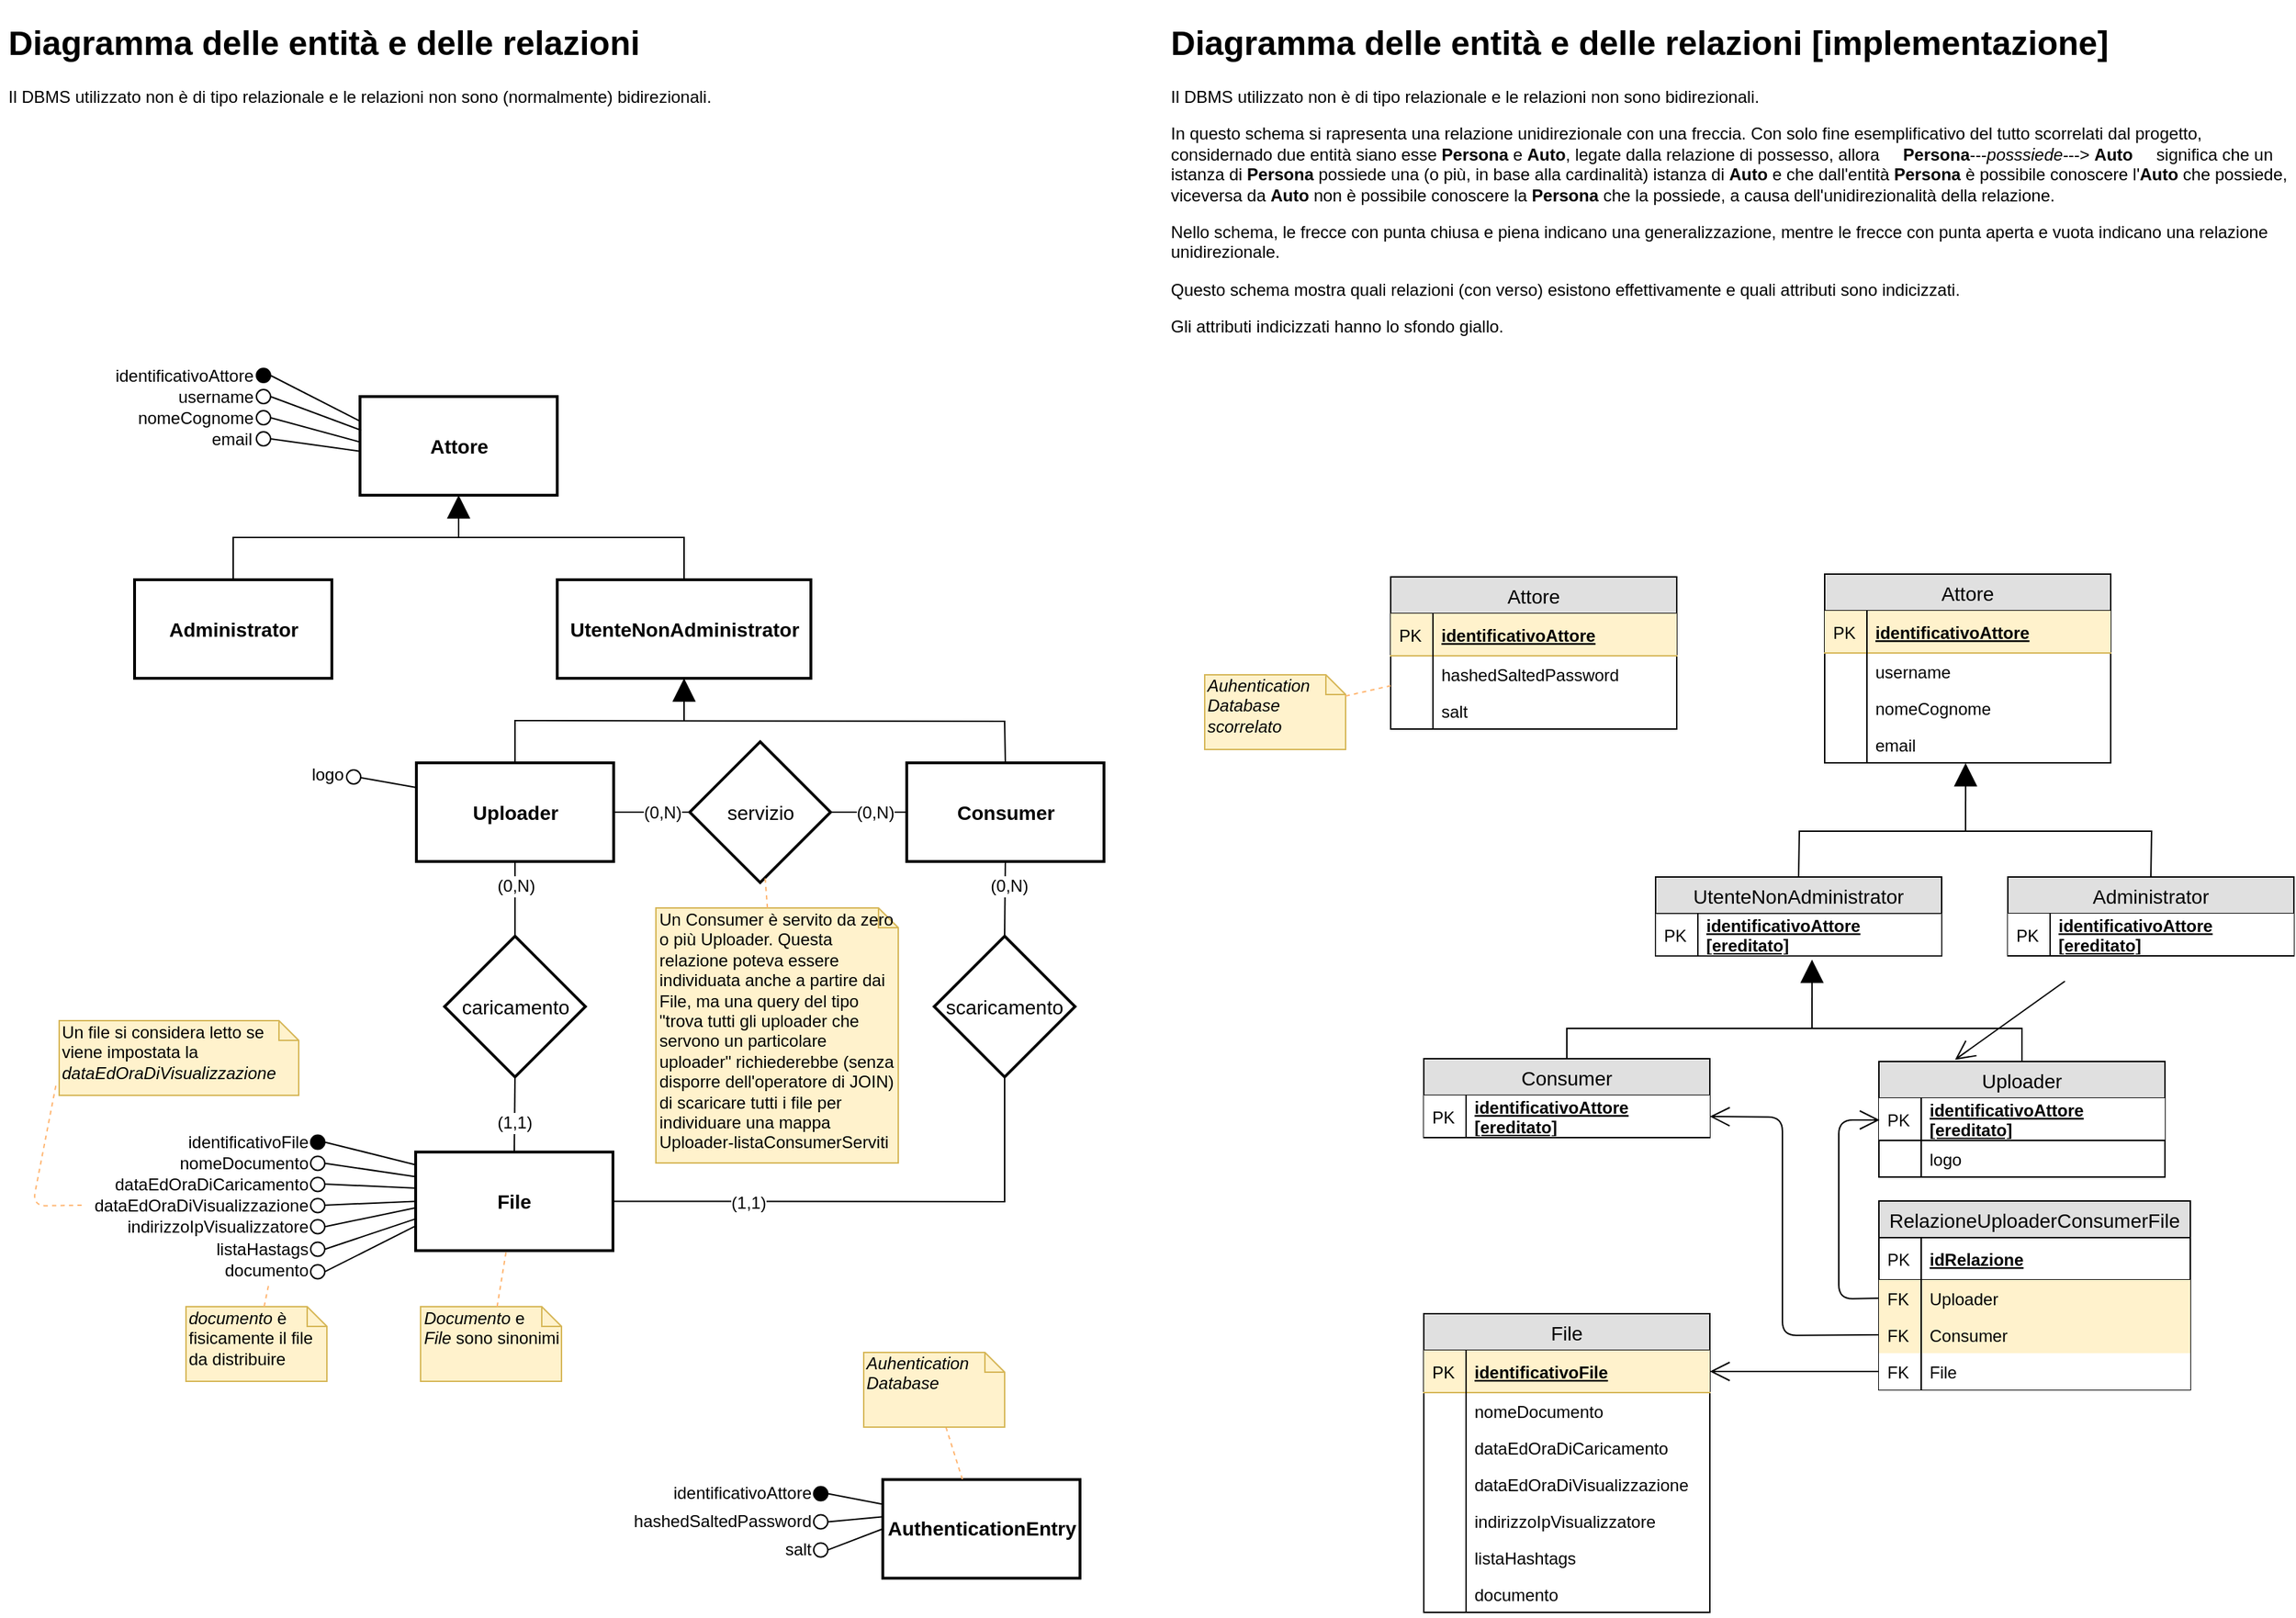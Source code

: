 <mxfile version="11.3.0" type="device" pages="1"><diagram id="dpndcyP8xhRsGhPiDSAS" name="Page-1"><mxGraphModel dx="1708" dy="992" grid="1" gridSize="10" guides="1" tooltips="1" connect="1" arrows="1" fold="1" page="1" pageScale="1" pageWidth="827" pageHeight="1169" math="0" shadow="0"><root><mxCell id="0"/><mxCell id="1" parent="0"/><mxCell id="ShM96ozGCzV7AVQ4Rm1C-1" value="Attore" style="strokeWidth=2;whiteSpace=wrap;html=1;align=center;fontSize=14;fontStyle=1" parent="1" vertex="1"><mxGeometry x="270.5" y="281.5" width="140" height="70" as="geometry"/></mxCell><mxCell id="ShM96ozGCzV7AVQ4Rm1C-2" value="Administrator" style="strokeWidth=2;whiteSpace=wrap;html=1;align=center;fontSize=14;fontStyle=1" parent="1" vertex="1"><mxGeometry x="110.5" y="411.5" width="140" height="70" as="geometry"/></mxCell><mxCell id="ShM96ozGCzV7AVQ4Rm1C-49" value="File" style="strokeWidth=2;whiteSpace=wrap;html=1;align=center;fontSize=14;fontStyle=1" parent="1" vertex="1"><mxGeometry x="310" y="817.735" width="140" height="70" as="geometry"/></mxCell><mxCell id="ShM96ozGCzV7AVQ4Rm1C-64" value="" style="group" parent="1" vertex="1" connectable="0"><mxGeometry x="197" y="276.5" width="10" height="10" as="geometry"/></mxCell><mxCell id="ShM96ozGCzV7AVQ4Rm1C-65" value="" style="group" parent="ShM96ozGCzV7AVQ4Rm1C-64" vertex="1" connectable="0"><mxGeometry width="10" height="10" as="geometry"/></mxCell><mxCell id="ShM96ozGCzV7AVQ4Rm1C-66" value="" style="group" parent="ShM96ozGCzV7AVQ4Rm1C-65" vertex="1" connectable="0"><mxGeometry width="10" height="10" as="geometry"/></mxCell><mxCell id="ShM96ozGCzV7AVQ4Rm1C-67" value="" style="ellipse;whiteSpace=wrap;html=1;" parent="ShM96ozGCzV7AVQ4Rm1C-66" vertex="1"><mxGeometry width="10" height="10" as="geometry"/></mxCell><mxCell id="ShM96ozGCzV7AVQ4Rm1C-68" value="" style="group" parent="1" vertex="1" connectable="0"><mxGeometry x="197" y="291.5" width="10" height="10" as="geometry"/></mxCell><mxCell id="ShM96ozGCzV7AVQ4Rm1C-69" value="" style="group" parent="ShM96ozGCzV7AVQ4Rm1C-68" vertex="1" connectable="0"><mxGeometry width="10" height="10" as="geometry"/></mxCell><mxCell id="ShM96ozGCzV7AVQ4Rm1C-70" value="" style="group" parent="ShM96ozGCzV7AVQ4Rm1C-69" vertex="1" connectable="0"><mxGeometry width="10" height="10" as="geometry"/></mxCell><mxCell id="ShM96ozGCzV7AVQ4Rm1C-71" value="" style="ellipse;whiteSpace=wrap;html=1;" parent="ShM96ozGCzV7AVQ4Rm1C-70" vertex="1"><mxGeometry width="10" height="10" as="geometry"/></mxCell><mxCell id="ShM96ozGCzV7AVQ4Rm1C-72" value="" style="group" parent="1" vertex="1" connectable="0"><mxGeometry x="197" y="306.5" width="10" height="10" as="geometry"/></mxCell><mxCell id="ShM96ozGCzV7AVQ4Rm1C-73" value="" style="group" parent="ShM96ozGCzV7AVQ4Rm1C-72" vertex="1" connectable="0"><mxGeometry width="10" height="10" as="geometry"/></mxCell><mxCell id="ShM96ozGCzV7AVQ4Rm1C-74" value="" style="group" parent="ShM96ozGCzV7AVQ4Rm1C-73" vertex="1" connectable="0"><mxGeometry width="10" height="10" as="geometry"/></mxCell><mxCell id="ShM96ozGCzV7AVQ4Rm1C-75" value="" style="ellipse;whiteSpace=wrap;html=1;" parent="ShM96ozGCzV7AVQ4Rm1C-74" vertex="1"><mxGeometry width="10" height="10" as="geometry"/></mxCell><mxCell id="ShM96ozGCzV7AVQ4Rm1C-81" value="" style="group" parent="1" vertex="1" connectable="0"><mxGeometry x="197" y="261.5" width="10" height="10" as="geometry"/></mxCell><mxCell id="ShM96ozGCzV7AVQ4Rm1C-56" value="" style="ellipse;whiteSpace=wrap;html=1;labelBackgroundColor=#000000;fillColor=#000000;" parent="ShM96ozGCzV7AVQ4Rm1C-81" vertex="1"><mxGeometry width="10" height="10" as="geometry"/></mxCell><mxCell id="ShM96ozGCzV7AVQ4Rm1C-55" value="" style="endArrow=none;html=1;strokeWidth=1;entryX=0;entryY=0.25;entryDx=0;entryDy=0;exitX=1;exitY=0.5;exitDx=0;exitDy=0;" parent="1" source="ShM96ozGCzV7AVQ4Rm1C-56" target="ShM96ozGCzV7AVQ4Rm1C-1" edge="1"><mxGeometry width="50" height="50" relative="1" as="geometry"><mxPoint x="-323" y="51.5" as="sourcePoint"/><mxPoint x="-483" y="51.5" as="targetPoint"/></mxGeometry></mxCell><mxCell id="ShM96ozGCzV7AVQ4Rm1C-83" value="" style="endArrow=none;html=1;strokeWidth=1;entryX=0.007;entryY=0.343;entryDx=0;entryDy=0;exitX=1;exitY=0.5;exitDx=0;exitDy=0;entryPerimeter=0;" parent="1" source="ShM96ozGCzV7AVQ4Rm1C-67" target="ShM96ozGCzV7AVQ4Rm1C-1" edge="1"><mxGeometry width="50" height="50" relative="1" as="geometry"><mxPoint x="217" y="276.5" as="sourcePoint"/><mxPoint x="280.5" y="309" as="targetPoint"/></mxGeometry></mxCell><mxCell id="ShM96ozGCzV7AVQ4Rm1C-84" value="" style="endArrow=none;html=1;strokeWidth=1;entryX=0.001;entryY=0.462;entryDx=0;entryDy=0;exitX=1;exitY=0.5;exitDx=0;exitDy=0;entryPerimeter=0;" parent="1" source="ShM96ozGCzV7AVQ4Rm1C-71" target="ShM96ozGCzV7AVQ4Rm1C-1" edge="1"><mxGeometry width="50" height="50" relative="1" as="geometry"><mxPoint x="217" y="291.5" as="sourcePoint"/><mxPoint x="281.48" y="315.51" as="targetPoint"/></mxGeometry></mxCell><mxCell id="ShM96ozGCzV7AVQ4Rm1C-85" value="" style="endArrow=none;html=1;strokeWidth=1;entryX=0.005;entryY=0.556;entryDx=0;entryDy=0;exitX=1;exitY=0.5;exitDx=0;exitDy=0;entryPerimeter=0;" parent="1" source="ShM96ozGCzV7AVQ4Rm1C-75" target="ShM96ozGCzV7AVQ4Rm1C-1" edge="1"><mxGeometry width="50" height="50" relative="1" as="geometry"><mxPoint x="227" y="301.5" as="sourcePoint"/><mxPoint x="291.48" y="325.51" as="targetPoint"/></mxGeometry></mxCell><mxCell id="ShM96ozGCzV7AVQ4Rm1C-89" value="&lt;span&gt;identificativoAttore&lt;/span&gt;" style="text;html=1;strokeColor=none;fillColor=none;align=right;verticalAlign=middle;whiteSpace=wrap;rounded=0;labelBackgroundColor=none;" parent="1" vertex="1"><mxGeometry x="84" y="256.5" width="113" height="20" as="geometry"/></mxCell><mxCell id="ShM96ozGCzV7AVQ4Rm1C-93" value="&lt;span&gt;username&lt;/span&gt;" style="text;html=1;strokeColor=none;fillColor=none;align=right;verticalAlign=middle;whiteSpace=wrap;rounded=0;labelBackgroundColor=none;" parent="1" vertex="1"><mxGeometry x="117" y="271.5" width="80" height="20" as="geometry"/></mxCell><mxCell id="ShM96ozGCzV7AVQ4Rm1C-94" value="&lt;span&gt;nomeCognome&lt;/span&gt;" style="text;html=1;strokeColor=none;fillColor=none;align=right;verticalAlign=middle;whiteSpace=wrap;rounded=0;labelBackgroundColor=none;" parent="1" vertex="1"><mxGeometry x="87" y="286.5" width="110" height="20" as="geometry"/></mxCell><mxCell id="ShM96ozGCzV7AVQ4Rm1C-95" value="&lt;span&gt;email&lt;/span&gt;" style="text;html=1;strokeColor=none;fillColor=none;align=right;verticalAlign=middle;whiteSpace=wrap;rounded=0;labelBackgroundColor=none;" parent="1" vertex="1"><mxGeometry x="85.5" y="301.5" width="110" height="20" as="geometry"/></mxCell><mxCell id="-v-xihbwFtbqGcr6HpBg-2" value="UtenteNonAdministrator" style="strokeWidth=2;whiteSpace=wrap;html=1;align=center;fontSize=14;fontStyle=1" parent="1" vertex="1"><mxGeometry x="410.5" y="411.5" width="180" height="70" as="geometry"/></mxCell><mxCell id="-v-xihbwFtbqGcr6HpBg-9" value="" style="group" parent="1" vertex="1" connectable="0"><mxGeometry x="380.5" y="511.5" width="240" as="geometry"/></mxCell><mxCell id="-v-xihbwFtbqGcr6HpBg-4" value="" style="endArrow=block;html=1;entryX=0.5;entryY=1;entryDx=0;entryDy=0;endFill=1;strokeWidth=1;endSize=14;startSize=1;" parent="-v-xihbwFtbqGcr6HpBg-9" target="-v-xihbwFtbqGcr6HpBg-2" edge="1"><mxGeometry width="50" height="50" relative="1" as="geometry"><mxPoint x="120" as="sourcePoint"/><mxPoint x="113.5" y="-30" as="targetPoint"/></mxGeometry></mxCell><mxCell id="-v-xihbwFtbqGcr6HpBg-6" value="" style="endArrow=none;html=1;strokeWidth=1;fontStyle=1;strokeColor=#000000;rounded=0;entryX=0.5;entryY=0;entryDx=0;entryDy=0;" parent="-v-xihbwFtbqGcr6HpBg-9" target="-v-xihbwFtbqGcr6HpBg-10" edge="1"><mxGeometry width="50" height="50" relative="1" as="geometry"><mxPoint y="30" as="sourcePoint"/><mxPoint x="240" y="30" as="targetPoint"/><Array as="points"><mxPoint/><mxPoint x="347.5" y="0.5"/></Array></mxGeometry></mxCell><mxCell id="-v-xihbwFtbqGcr6HpBg-10" value="Consumer" style="strokeWidth=2;whiteSpace=wrap;html=1;align=center;fontSize=14;fontStyle=1" parent="1" vertex="1"><mxGeometry x="658.5" y="541.5" width="140" height="70" as="geometry"/></mxCell><mxCell id="-v-xihbwFtbqGcr6HpBg-8" value="" style="group" parent="1" vertex="1" connectable="0"><mxGeometry x="60.5" y="381.5" width="440" as="geometry"/></mxCell><mxCell id="ShM96ozGCzV7AVQ4Rm1C-44" value="" style="endArrow=block;html=1;entryX=0.5;entryY=1;entryDx=0;entryDy=0;endFill=1;strokeWidth=1;endSize=14;startSize=1;" parent="-v-xihbwFtbqGcr6HpBg-8" target="ShM96ozGCzV7AVQ4Rm1C-1" edge="1"><mxGeometry width="50" height="50" relative="1" as="geometry"><mxPoint x="280" as="sourcePoint"/><mxPoint x="239.5" y="-30" as="targetPoint"/></mxGeometry></mxCell><mxCell id="-v-xihbwFtbqGcr6HpBg-3" value="" style="endArrow=none;html=1;strokeWidth=1;entryX=0.5;entryY=0;entryDx=0;entryDy=0;exitX=0.5;exitY=0;exitDx=0;exitDy=0;rounded=0;" parent="-v-xihbwFtbqGcr6HpBg-8" source="ShM96ozGCzV7AVQ4Rm1C-2" target="-v-xihbwFtbqGcr6HpBg-2" edge="1"><mxGeometry width="50" height="50" relative="1" as="geometry"><mxPoint x="440" y="-10" as="sourcePoint"/><mxPoint x="473" y="170" as="targetPoint"/><Array as="points"><mxPoint x="120"/><mxPoint x="230"/><mxPoint x="440"/></Array></mxGeometry></mxCell><mxCell id="-v-xihbwFtbqGcr6HpBg-12" value="Uploader" style="strokeWidth=2;whiteSpace=wrap;html=1;align=center;fontSize=14;fontStyle=1" parent="1" vertex="1"><mxGeometry x="310.5" y="541.5" width="140" height="70" as="geometry"/></mxCell><mxCell id="-v-xihbwFtbqGcr6HpBg-21" value="" style="group" parent="1" vertex="1" connectable="0"><mxGeometry x="151" y="540" width="120" height="20" as="geometry"/></mxCell><mxCell id="-v-xihbwFtbqGcr6HpBg-20" value="" style="group" parent="-v-xihbwFtbqGcr6HpBg-21" vertex="1" connectable="0"><mxGeometry width="120" height="20" as="geometry"/></mxCell><mxCell id="-v-xihbwFtbqGcr6HpBg-18" value="&lt;span&gt;logo&lt;/span&gt;" style="text;html=1;strokeColor=none;fillColor=none;align=right;verticalAlign=middle;whiteSpace=wrap;rounded=0;labelBackgroundColor=none;" parent="-v-xihbwFtbqGcr6HpBg-20" vertex="1"><mxGeometry width="110" height="20" as="geometry"/></mxCell><mxCell id="-v-xihbwFtbqGcr6HpBg-19" value="" style="group" parent="-v-xihbwFtbqGcr6HpBg-20" vertex="1" connectable="0"><mxGeometry x="110" y="6.5" width="10" height="10" as="geometry"/></mxCell><mxCell id="-v-xihbwFtbqGcr6HpBg-13" value="" style="group" parent="-v-xihbwFtbqGcr6HpBg-19" vertex="1" connectable="0"><mxGeometry width="10" height="10" as="geometry"/></mxCell><mxCell id="-v-xihbwFtbqGcr6HpBg-14" value="" style="group" parent="-v-xihbwFtbqGcr6HpBg-13" vertex="1" connectable="0"><mxGeometry width="10" height="10" as="geometry"/></mxCell><mxCell id="-v-xihbwFtbqGcr6HpBg-15" value="" style="group" parent="-v-xihbwFtbqGcr6HpBg-14" vertex="1" connectable="0"><mxGeometry width="10" height="10" as="geometry"/></mxCell><mxCell id="-v-xihbwFtbqGcr6HpBg-16" value="" style="ellipse;whiteSpace=wrap;html=1;" parent="-v-xihbwFtbqGcr6HpBg-15" vertex="1"><mxGeometry width="10" height="10" as="geometry"/></mxCell><mxCell id="-v-xihbwFtbqGcr6HpBg-17" value="" style="endArrow=none;html=1;strokeWidth=1;entryX=0;entryY=0.25;entryDx=0;entryDy=0;" parent="-v-xihbwFtbqGcr6HpBg-19" target="-v-xihbwFtbqGcr6HpBg-12" edge="1"><mxGeometry width="50" height="50" relative="1" as="geometry"><mxPoint x="10" y="5.5" as="sourcePoint"/><mxPoint x="22.2" y="13.92" as="targetPoint"/></mxGeometry></mxCell><mxCell id="-v-xihbwFtbqGcr6HpBg-32" value="" style="group" parent="1" vertex="1" connectable="0"><mxGeometry x="313.5" y="927.5" width="100" height="53" as="geometry"/></mxCell><mxCell id="-v-xihbwFtbqGcr6HpBg-22" value="&lt;i&gt;Documento&lt;/i&gt; e&lt;br&gt;&lt;i&gt;File &lt;/i&gt;sono sinonimi" style="shape=note;whiteSpace=wrap;html=1;size=14;verticalAlign=top;align=left;spacingTop=-6;fillColor=#fff2cc;strokeColor=#d6b656;" parent="-v-xihbwFtbqGcr6HpBg-32" vertex="1"><mxGeometry width="100" height="53" as="geometry"/></mxCell><mxCell id="-v-xihbwFtbqGcr6HpBg-31" value="" style="endArrow=none;dashed=1;html=1;strokeColor=#FFB570;fillColor=#ffcc99;" parent="-v-xihbwFtbqGcr6HpBg-32" source="-v-xihbwFtbqGcr6HpBg-22" target="ShM96ozGCzV7AVQ4Rm1C-49" edge="1"><mxGeometry width="50" height="50" relative="1" as="geometry"><mxPoint x="-150" y="90" as="sourcePoint"/><mxPoint x="-100" y="40" as="targetPoint"/></mxGeometry></mxCell><mxCell id="-v-xihbwFtbqGcr6HpBg-37" value="" style="group" parent="1" vertex="1" connectable="0"><mxGeometry x="147" y="927.5" width="100" height="53" as="geometry"/></mxCell><mxCell id="-v-xihbwFtbqGcr6HpBg-38" value="&lt;i&gt;documento &lt;/i&gt;è&lt;br&gt;fisicamente il file da distribuire" style="shape=note;whiteSpace=wrap;html=1;size=14;verticalAlign=top;align=left;spacingTop=-6;fillColor=#fff2cc;strokeColor=#d6b656;" parent="-v-xihbwFtbqGcr6HpBg-37" vertex="1"><mxGeometry width="100" height="53" as="geometry"/></mxCell><mxCell id="-v-xihbwFtbqGcr6HpBg-39" value="" style="endArrow=none;dashed=1;html=1;strokeColor=#FFB570;fillColor=#ffcc99;entryX=0.75;entryY=1;entryDx=0;entryDy=0;" parent="1" source="-v-xihbwFtbqGcr6HpBg-38" target="ShM96ozGCzV7AVQ4Rm1C-213" edge="1"><mxGeometry width="50" height="50" relative="1" as="geometry"><mxPoint x="-90.5" y="1027.5" as="sourcePoint"/><mxPoint x="-40.5" y="977.5" as="targetPoint"/></mxGeometry></mxCell><mxCell id="-v-xihbwFtbqGcr6HpBg-40" value="" style="group;fontStyle=1" parent="1" vertex="1" connectable="0"><mxGeometry x="57" y="724.5" width="170" height="53" as="geometry"/></mxCell><mxCell id="-v-xihbwFtbqGcr6HpBg-41" value="Un file si considera letto se viene impostata la &lt;i&gt;dataEdOraDiVisualizzazione&lt;/i&gt;" style="shape=note;whiteSpace=wrap;html=1;size=14;verticalAlign=top;align=left;spacingTop=-6;fillColor=#fff2cc;strokeColor=#d6b656;" parent="-v-xihbwFtbqGcr6HpBg-40" vertex="1"><mxGeometry width="170" height="53" as="geometry"/></mxCell><mxCell id="-v-xihbwFtbqGcr6HpBg-42" value="" style="endArrow=none;dashed=1;html=1;strokeColor=#FFB570;fillColor=#ffcc99;entryX=0;entryY=0.5;entryDx=0;entryDy=0;exitX=-0.014;exitY=0.872;exitDx=0;exitDy=0;exitPerimeter=0;" parent="1" source="-v-xihbwFtbqGcr6HpBg-41" target="ShM96ozGCzV7AVQ4Rm1C-197" edge="1"><mxGeometry width="50" height="50" relative="1" as="geometry"><mxPoint x="168.083" y="947.5" as="sourcePoint"/><mxPoint x="53.5" y="837.5" as="targetPoint"/><Array as="points"><mxPoint x="38" y="856"/></Array></mxGeometry></mxCell><mxCell id="-v-xihbwFtbqGcr6HpBg-44" value="caricamento" style="shape=rhombus;strokeWidth=2;fontSize=17;perimeter=rhombusPerimeter;whiteSpace=wrap;html=1;align=center;fontSize=14;" parent="1" vertex="1"><mxGeometry x="330.5" y="664.5" width="100" height="100" as="geometry"/></mxCell><mxCell id="-v-xihbwFtbqGcr6HpBg-45" value="scaricamento" style="shape=rhombus;strokeWidth=2;fontSize=17;perimeter=rhombusPerimeter;whiteSpace=wrap;html=1;align=center;fontSize=14;" parent="1" vertex="1"><mxGeometry x="678" y="664.5" width="100" height="100" as="geometry"/></mxCell><mxCell id="-v-xihbwFtbqGcr6HpBg-47" value="" style="endArrow=none;html=1;strokeColor=#000000;exitX=0.5;exitY=1;exitDx=0;exitDy=0;entryX=0.5;entryY=0;entryDx=0;entryDy=0;endFill=0;endSize=12;" parent="1" source="-v-xihbwFtbqGcr6HpBg-44" target="ShM96ozGCzV7AVQ4Rm1C-49" edge="1"><mxGeometry width="50" height="50" relative="1" as="geometry"><mxPoint x="421" y="886" as="sourcePoint"/><mxPoint x="471" y="836" as="targetPoint"/></mxGeometry></mxCell><mxCell id="yBViJegnI8bRMJWFGpGu-391" value="(1,1)" style="text;html=1;resizable=0;points=[];align=center;verticalAlign=middle;labelBackgroundColor=#ffffff;" vertex="1" connectable="0" parent="-v-xihbwFtbqGcr6HpBg-47"><mxGeometry x="0.221" relative="1" as="geometry"><mxPoint as="offset"/></mxGeometry></mxCell><mxCell id="-v-xihbwFtbqGcr6HpBg-48" value="&lt;h1&gt;Diagramma delle entità e delle relazioni&lt;/h1&gt;&lt;p&gt;Il DBMS utilizzato non è di tipo relazionale e le relazioni non sono (normalmente) bidirezionali.&lt;/p&gt;" style="text;html=1;strokeColor=none;fillColor=none;spacing=5;spacingTop=-20;whiteSpace=wrap;overflow=hidden;rounded=0;" parent="1" vertex="1"><mxGeometry x="15.5" y="10.5" width="802" height="200" as="geometry"/></mxCell><mxCell id="-v-xihbwFtbqGcr6HpBg-49" value="" style="endArrow=none;html=1;strokeColor=#000000;entryX=0.5;entryY=1;entryDx=0;entryDy=0;endFill=0;endSize=12;" parent="1" source="-v-xihbwFtbqGcr6HpBg-44" target="-v-xihbwFtbqGcr6HpBg-12" edge="1"><mxGeometry width="50" height="50" relative="1" as="geometry"><mxPoint x="201" y="685" as="sourcePoint"/><mxPoint x="251" y="635" as="targetPoint"/></mxGeometry></mxCell><mxCell id="yBViJegnI8bRMJWFGpGu-390" value="(0,N)" style="text;html=1;resizable=0;points=[];align=center;verticalAlign=middle;labelBackgroundColor=#ffffff;" vertex="1" connectable="0" parent="-v-xihbwFtbqGcr6HpBg-49"><mxGeometry x="0.361" relative="1" as="geometry"><mxPoint as="offset"/></mxGeometry></mxCell><mxCell id="-v-xihbwFtbqGcr6HpBg-50" value="" style="endArrow=none;html=1;strokeColor=#000000;entryX=0.5;entryY=1;entryDx=0;entryDy=0;exitX=0.5;exitY=0;exitDx=0;exitDy=0;endFill=0;endSize=12;" parent="1" source="-v-xihbwFtbqGcr6HpBg-45" target="-v-xihbwFtbqGcr6HpBg-10" edge="1"><mxGeometry width="50" height="50" relative="1" as="geometry"><mxPoint x="498" y="674.5" as="sourcePoint"/><mxPoint x="498" y="621.5" as="targetPoint"/></mxGeometry></mxCell><mxCell id="yBViJegnI8bRMJWFGpGu-393" value="(0,N)" style="text;html=1;resizable=0;points=[];align=center;verticalAlign=middle;labelBackgroundColor=#ffffff;" vertex="1" connectable="0" parent="-v-xihbwFtbqGcr6HpBg-50"><mxGeometry x="0.34" y="-2" relative="1" as="geometry"><mxPoint as="offset"/></mxGeometry></mxCell><mxCell id="-v-xihbwFtbqGcr6HpBg-51" value="" style="endArrow=none;html=1;strokeColor=#000000;exitX=0.5;exitY=1;exitDx=0;exitDy=0;entryX=1;entryY=0.5;entryDx=0;entryDy=0;endFill=0;rounded=0;endSize=12;" parent="1" source="-v-xihbwFtbqGcr6HpBg-45" target="ShM96ozGCzV7AVQ4Rm1C-49" edge="1"><mxGeometry width="50" height="50" relative="1" as="geometry"><mxPoint x="390.5" y="774.5" as="sourcePoint"/><mxPoint x="390" y="827.735" as="targetPoint"/><Array as="points"><mxPoint x="728" y="853"/></Array></mxGeometry></mxCell><mxCell id="yBViJegnI8bRMJWFGpGu-392" value="(1,1)" style="text;html=1;resizable=0;points=[];align=center;verticalAlign=middle;labelBackgroundColor=#ffffff;" vertex="1" connectable="0" parent="-v-xihbwFtbqGcr6HpBg-51"><mxGeometry x="0.476" y="1" relative="1" as="geometry"><mxPoint as="offset"/></mxGeometry></mxCell><mxCell id="-v-xihbwFtbqGcr6HpBg-52" value="AuthenticationEntry" style="strokeWidth=2;whiteSpace=wrap;html=1;align=center;fontSize=14;fontStyle=1" parent="1" vertex="1"><mxGeometry x="641.5" y="1050.235" width="140" height="70" as="geometry"/></mxCell><mxCell id="-v-xihbwFtbqGcr6HpBg-53" value="" style="group" parent="1" vertex="1" connectable="0"><mxGeometry x="123.5" y="800.5" width="122" height="20" as="geometry"/></mxCell><mxCell id="ShM96ozGCzV7AVQ4Rm1C-187" value="" style="group" parent="-v-xihbwFtbqGcr6HpBg-53" vertex="1" connectable="0"><mxGeometry x="112" y="5.214" width="10" height="10" as="geometry"/></mxCell><mxCell id="ShM96ozGCzV7AVQ4Rm1C-188" value="" style="ellipse;whiteSpace=wrap;html=1;labelBackgroundColor=#000000;fillColor=#000000;" parent="ShM96ozGCzV7AVQ4Rm1C-187" vertex="1"><mxGeometry width="10" height="10" as="geometry"/></mxCell><mxCell id="ShM96ozGCzV7AVQ4Rm1C-189" value="" style="endArrow=none;html=1;strokeWidth=1;exitX=1;exitY=0.5;exitDx=0;exitDy=0;entryX=0.005;entryY=0.132;entryDx=0;entryDy=0;entryPerimeter=0;" parent="-v-xihbwFtbqGcr6HpBg-53" source="ShM96ozGCzV7AVQ4Rm1C-188" target="ShM96ozGCzV7AVQ4Rm1C-49" edge="1"><mxGeometry width="50" height="50" relative="1" as="geometry"><mxPoint x="-408" y="-204.786" as="sourcePoint"/><mxPoint x="183" y="23" as="targetPoint"/></mxGeometry></mxCell><mxCell id="ShM96ozGCzV7AVQ4Rm1C-194" value="&lt;span&gt;identificativoFile&lt;/span&gt;" style="text;html=1;strokeColor=none;fillColor=none;align=right;verticalAlign=middle;whiteSpace=wrap;rounded=0;labelBackgroundColor=none;" parent="-v-xihbwFtbqGcr6HpBg-53" vertex="1"><mxGeometry width="112" height="20" as="geometry"/></mxCell><mxCell id="-v-xihbwFtbqGcr6HpBg-54" value="" style="group" parent="1" vertex="1" connectable="0"><mxGeometry x="480.5" y="1050" width="122" height="20" as="geometry"/></mxCell><mxCell id="-v-xihbwFtbqGcr6HpBg-55" value="" style="group" parent="-v-xihbwFtbqGcr6HpBg-54" vertex="1" connectable="0"><mxGeometry x="112" y="5.214" width="10" height="10" as="geometry"/></mxCell><mxCell id="-v-xihbwFtbqGcr6HpBg-56" value="" style="ellipse;whiteSpace=wrap;html=1;labelBackgroundColor=#000000;fillColor=#000000;" parent="-v-xihbwFtbqGcr6HpBg-55" vertex="1"><mxGeometry width="10" height="10" as="geometry"/></mxCell><mxCell id="-v-xihbwFtbqGcr6HpBg-58" value="&lt;span&gt;identificativoAttore&lt;/span&gt;" style="text;html=1;strokeColor=none;fillColor=none;align=right;verticalAlign=middle;whiteSpace=wrap;rounded=0;labelBackgroundColor=none;" parent="-v-xihbwFtbqGcr6HpBg-54" vertex="1"><mxGeometry width="112" height="20" as="geometry"/></mxCell><mxCell id="-v-xihbwFtbqGcr6HpBg-59" value="" style="group" parent="1" vertex="1" connectable="0"><mxGeometry x="133.5" y="815.5" width="112" height="20" as="geometry"/></mxCell><mxCell id="ShM96ozGCzV7AVQ4Rm1C-171" value="" style="group" parent="-v-xihbwFtbqGcr6HpBg-59" vertex="1" connectable="0"><mxGeometry x="102" y="5.214" width="10" height="10" as="geometry"/></mxCell><mxCell id="ShM96ozGCzV7AVQ4Rm1C-172" value="" style="group" parent="ShM96ozGCzV7AVQ4Rm1C-171" vertex="1" connectable="0"><mxGeometry width="10" height="10" as="geometry"/></mxCell><mxCell id="ShM96ozGCzV7AVQ4Rm1C-173" value="" style="group" parent="ShM96ozGCzV7AVQ4Rm1C-172" vertex="1" connectable="0"><mxGeometry width="10" height="10" as="geometry"/></mxCell><mxCell id="ShM96ozGCzV7AVQ4Rm1C-174" value="" style="ellipse;whiteSpace=wrap;html=1;" parent="ShM96ozGCzV7AVQ4Rm1C-173" vertex="1"><mxGeometry width="10" height="10" as="geometry"/></mxCell><mxCell id="ShM96ozGCzV7AVQ4Rm1C-190" value="" style="endArrow=none;html=1;strokeWidth=1;exitX=1;exitY=0.5;exitDx=0;exitDy=0;entryX=0;entryY=0.25;entryDx=0;entryDy=0;" parent="-v-xihbwFtbqGcr6HpBg-59" source="ShM96ozGCzV7AVQ4Rm1C-174" target="ShM96ozGCzV7AVQ4Rm1C-49" edge="1"><mxGeometry width="50" height="50" relative="1" as="geometry"><mxPoint x="122" y="5.214" as="sourcePoint"/><mxPoint x="163" y="19" as="targetPoint"/></mxGeometry></mxCell><mxCell id="ShM96ozGCzV7AVQ4Rm1C-195" value="&lt;span&gt;nomeDocumento&lt;/span&gt;" style="text;html=1;strokeColor=none;fillColor=none;align=right;verticalAlign=middle;whiteSpace=wrap;rounded=0;labelBackgroundColor=none;" parent="-v-xihbwFtbqGcr6HpBg-59" vertex="1"><mxGeometry width="102" height="20" as="geometry"/></mxCell><mxCell id="-v-xihbwFtbqGcr6HpBg-60" value="" style="group" parent="1" vertex="1" connectable="0"><mxGeometry x="83.5" y="830.5" width="162" height="20" as="geometry"/></mxCell><mxCell id="ShM96ozGCzV7AVQ4Rm1C-175" value="" style="group" parent="-v-xihbwFtbqGcr6HpBg-60" vertex="1" connectable="0"><mxGeometry x="152" y="5.214" width="10" height="12" as="geometry"/></mxCell><mxCell id="ShM96ozGCzV7AVQ4Rm1C-176" value="" style="group" parent="ShM96ozGCzV7AVQ4Rm1C-175" vertex="1" connectable="0"><mxGeometry width="10" height="10" as="geometry"/></mxCell><mxCell id="-v-xihbwFtbqGcr6HpBg-23" value="" style="group" parent="ShM96ozGCzV7AVQ4Rm1C-175" vertex="1" connectable="0"><mxGeometry width="10" height="10" as="geometry"/></mxCell><mxCell id="-v-xihbwFtbqGcr6HpBg-24" value="" style="group" parent="-v-xihbwFtbqGcr6HpBg-23" vertex="1" connectable="0"><mxGeometry width="10" height="10" as="geometry"/></mxCell><mxCell id="-v-xihbwFtbqGcr6HpBg-25" value="" style="group" parent="-v-xihbwFtbqGcr6HpBg-24" vertex="1" connectable="0"><mxGeometry width="10" height="10" as="geometry"/></mxCell><mxCell id="-v-xihbwFtbqGcr6HpBg-26" value="" style="ellipse;whiteSpace=wrap;html=1;" parent="-v-xihbwFtbqGcr6HpBg-25" vertex="1"><mxGeometry width="10" height="10" as="geometry"/></mxCell><mxCell id="ShM96ozGCzV7AVQ4Rm1C-191" value="" style="endArrow=none;html=1;strokeWidth=1;exitX=1;exitY=0.5;exitDx=0;exitDy=0;entryX=-0.001;entryY=0.366;entryDx=0;entryDy=0;entryPerimeter=0;" parent="-v-xihbwFtbqGcr6HpBg-60" target="ShM96ozGCzV7AVQ4Rm1C-49" edge="1"><mxGeometry width="50" height="50" relative="1" as="geometry"><mxPoint x="162" y="10" as="sourcePoint"/><mxPoint x="193" y="14" as="targetPoint"/></mxGeometry></mxCell><mxCell id="ShM96ozGCzV7AVQ4Rm1C-196" value="dataEdOraDiCaricamento" style="text;html=1;strokeColor=none;fillColor=none;align=right;verticalAlign=middle;whiteSpace=wrap;rounded=0;labelBackgroundColor=none;" parent="-v-xihbwFtbqGcr6HpBg-60" vertex="1"><mxGeometry width="152" height="20" as="geometry"/></mxCell><mxCell id="-v-xihbwFtbqGcr6HpBg-61" value="" style="group" parent="1" vertex="1" connectable="0"><mxGeometry x="73.5" y="845.5" width="172" height="20" as="geometry"/></mxCell><mxCell id="ShM96ozGCzV7AVQ4Rm1C-197" value="dataEdOraDiVisualizzazione" style="text;html=1;strokeColor=none;fillColor=none;align=right;verticalAlign=middle;whiteSpace=wrap;rounded=0;labelBackgroundColor=none;" parent="-v-xihbwFtbqGcr6HpBg-61" vertex="1"><mxGeometry width="162" height="20" as="geometry"/></mxCell><mxCell id="ShM96ozGCzV7AVQ4Rm1C-201" value="" style="endArrow=none;html=1;strokeWidth=1;exitX=1;exitY=0.5;exitDx=0;exitDy=0;entryX=0;entryY=0.5;entryDx=0;entryDy=0;" parent="-v-xihbwFtbqGcr6HpBg-61" target="ShM96ozGCzV7AVQ4Rm1C-49" edge="1"><mxGeometry width="50" height="50" relative="1" as="geometry"><mxPoint x="171.5" y="10" as="sourcePoint"/><mxPoint x="213" y="7" as="targetPoint"/></mxGeometry></mxCell><mxCell id="-v-xihbwFtbqGcr6HpBg-27" value="" style="group" parent="-v-xihbwFtbqGcr6HpBg-61" vertex="1" connectable="0"><mxGeometry x="162" y="5.214" width="10" height="10" as="geometry"/></mxCell><mxCell id="-v-xihbwFtbqGcr6HpBg-28" value="" style="group" parent="-v-xihbwFtbqGcr6HpBg-27" vertex="1" connectable="0"><mxGeometry width="10" height="10" as="geometry"/></mxCell><mxCell id="-v-xihbwFtbqGcr6HpBg-29" value="" style="group" parent="-v-xihbwFtbqGcr6HpBg-28" vertex="1" connectable="0"><mxGeometry width="10" height="10" as="geometry"/></mxCell><mxCell id="-v-xihbwFtbqGcr6HpBg-30" value="" style="ellipse;whiteSpace=wrap;html=1;" parent="-v-xihbwFtbqGcr6HpBg-29" vertex="1"><mxGeometry width="10" height="10" as="geometry"/></mxCell><mxCell id="-v-xihbwFtbqGcr6HpBg-62" value="" style="group" parent="1" vertex="1" connectable="0"><mxGeometry x="63.5" y="860.5" width="182" height="20" as="geometry"/></mxCell><mxCell id="ShM96ozGCzV7AVQ4Rm1C-183" value="" style="group" parent="-v-xihbwFtbqGcr6HpBg-62" vertex="1" connectable="0"><mxGeometry x="172" y="5.214" width="10" height="10" as="geometry"/></mxCell><mxCell id="ShM96ozGCzV7AVQ4Rm1C-184" value="" style="group" parent="ShM96ozGCzV7AVQ4Rm1C-183" vertex="1" connectable="0"><mxGeometry width="10" height="10" as="geometry"/></mxCell><mxCell id="ShM96ozGCzV7AVQ4Rm1C-185" value="" style="group" parent="ShM96ozGCzV7AVQ4Rm1C-184" vertex="1" connectable="0"><mxGeometry width="10" height="10" as="geometry"/></mxCell><mxCell id="ShM96ozGCzV7AVQ4Rm1C-186" value="" style="ellipse;whiteSpace=wrap;html=1;" parent="ShM96ozGCzV7AVQ4Rm1C-185" vertex="1"><mxGeometry width="10" height="10" as="geometry"/></mxCell><mxCell id="ShM96ozGCzV7AVQ4Rm1C-193" value="" style="endArrow=none;html=1;strokeWidth=1;exitX=1;exitY=0.5;exitDx=0;exitDy=0;entryX=0.003;entryY=0.565;entryDx=0;entryDy=0;entryPerimeter=0;" parent="-v-xihbwFtbqGcr6HpBg-62" source="ShM96ozGCzV7AVQ4Rm1C-186" target="ShM96ozGCzV7AVQ4Rm1C-49" edge="1"><mxGeometry width="50" height="50" relative="1" as="geometry"><mxPoint x="212" y="-4.786" as="sourcePoint"/><mxPoint x="233" y="-2" as="targetPoint"/></mxGeometry></mxCell><mxCell id="ShM96ozGCzV7AVQ4Rm1C-198" value="indirizzoIpVisualizzatore" style="text;html=1;strokeColor=none;fillColor=none;align=right;verticalAlign=middle;whiteSpace=wrap;rounded=0;labelBackgroundColor=none;" parent="-v-xihbwFtbqGcr6HpBg-62" vertex="1"><mxGeometry width="172" height="20" as="geometry"/></mxCell><mxCell id="-v-xihbwFtbqGcr6HpBg-63" value="" style="group" parent="1" vertex="1" connectable="0"><mxGeometry x="125.5" y="876.714" width="120" height="20" as="geometry"/></mxCell><mxCell id="ShM96ozGCzV7AVQ4Rm1C-205" value="" style="group" parent="-v-xihbwFtbqGcr6HpBg-63" vertex="1" connectable="0"><mxGeometry x="110" y="5" width="10" height="10" as="geometry"/></mxCell><mxCell id="ShM96ozGCzV7AVQ4Rm1C-206" value="" style="group" parent="ShM96ozGCzV7AVQ4Rm1C-205" vertex="1" connectable="0"><mxGeometry width="10" height="10" as="geometry"/></mxCell><mxCell id="ShM96ozGCzV7AVQ4Rm1C-207" value="" style="group" parent="ShM96ozGCzV7AVQ4Rm1C-206" vertex="1" connectable="0"><mxGeometry width="10" height="10" as="geometry"/></mxCell><mxCell id="ShM96ozGCzV7AVQ4Rm1C-208" value="" style="ellipse;whiteSpace=wrap;html=1;" parent="ShM96ozGCzV7AVQ4Rm1C-207" vertex="1"><mxGeometry width="10" height="10" as="geometry"/></mxCell><mxCell id="ShM96ozGCzV7AVQ4Rm1C-209" value="" style="endArrow=none;html=1;strokeWidth=1;exitX=1;exitY=0.5;exitDx=0;exitDy=0;entryX=-0.003;entryY=0.68;entryDx=0;entryDy=0;entryPerimeter=0;" parent="-v-xihbwFtbqGcr6HpBg-63" source="ShM96ozGCzV7AVQ4Rm1C-208" target="ShM96ozGCzV7AVQ4Rm1C-49" edge="1"><mxGeometry width="50" height="50" relative="1" as="geometry"><mxPoint x="150" y="-5" as="sourcePoint"/><mxPoint x="161" y="-11.214" as="targetPoint"/></mxGeometry></mxCell><mxCell id="ShM96ozGCzV7AVQ4Rm1C-210" value="listaHastags" style="text;html=1;strokeColor=none;fillColor=none;align=right;verticalAlign=middle;whiteSpace=wrap;rounded=0;labelBackgroundColor=none;" parent="-v-xihbwFtbqGcr6HpBg-63" vertex="1"><mxGeometry width="110" height="20" as="geometry"/></mxCell><mxCell id="-v-xihbwFtbqGcr6HpBg-64" value="" style="group" parent="1" vertex="1" connectable="0"><mxGeometry x="116.5" y="891.5" width="129" height="20" as="geometry"/></mxCell><mxCell id="ShM96ozGCzV7AVQ4Rm1C-213" value="&lt;span&gt;documento&lt;/span&gt;" style="text;html=1;strokeColor=none;fillColor=none;align=right;verticalAlign=middle;whiteSpace=wrap;rounded=0;labelBackgroundColor=none;" parent="-v-xihbwFtbqGcr6HpBg-64" vertex="1"><mxGeometry width="119" height="20" as="geometry"/></mxCell><mxCell id="ShM96ozGCzV7AVQ4Rm1C-225" value="" style="ellipse;whiteSpace=wrap;html=1;" parent="-v-xihbwFtbqGcr6HpBg-64" vertex="1"><mxGeometry x="119" y="6.214" width="10" height="10" as="geometry"/></mxCell><mxCell id="ShM96ozGCzV7AVQ4Rm1C-212" value="" style="endArrow=none;html=1;strokeWidth=1;exitX=1;exitY=0.5;exitDx=0;exitDy=0;entryX=0;entryY=0.75;entryDx=0;entryDy=0;" parent="1" source="ShM96ozGCzV7AVQ4Rm1C-225" target="ShM96ozGCzV7AVQ4Rm1C-49" edge="1"><mxGeometry width="50" height="50" relative="1" as="geometry"><mxPoint x="107" y="10" as="sourcePoint"/><mxPoint x="158" y="-19" as="targetPoint"/></mxGeometry></mxCell><mxCell id="-v-xihbwFtbqGcr6HpBg-65" value="" style="group" parent="1" vertex="1" connectable="0"><mxGeometry x="490.5" y="1070" width="112" height="20" as="geometry"/></mxCell><mxCell id="-v-xihbwFtbqGcr6HpBg-66" value="" style="group" parent="-v-xihbwFtbqGcr6HpBg-65" vertex="1" connectable="0"><mxGeometry x="102" y="5.214" width="10" height="10" as="geometry"/></mxCell><mxCell id="-v-xihbwFtbqGcr6HpBg-67" value="" style="group" parent="-v-xihbwFtbqGcr6HpBg-66" vertex="1" connectable="0"><mxGeometry width="10" height="10" as="geometry"/></mxCell><mxCell id="-v-xihbwFtbqGcr6HpBg-68" value="" style="group" parent="-v-xihbwFtbqGcr6HpBg-67" vertex="1" connectable="0"><mxGeometry width="10" height="10" as="geometry"/></mxCell><mxCell id="-v-xihbwFtbqGcr6HpBg-69" value="" style="ellipse;whiteSpace=wrap;html=1;" parent="-v-xihbwFtbqGcr6HpBg-68" vertex="1"><mxGeometry width="10" height="10" as="geometry"/></mxCell><mxCell id="-v-xihbwFtbqGcr6HpBg-71" value="&lt;span&gt;hashedSaltedPassword&lt;/span&gt;" style="text;html=1;strokeColor=none;fillColor=none;align=right;verticalAlign=middle;whiteSpace=wrap;rounded=0;labelBackgroundColor=none;" parent="-v-xihbwFtbqGcr6HpBg-65" vertex="1"><mxGeometry x="-30" width="132" height="20" as="geometry"/></mxCell><mxCell id="-v-xihbwFtbqGcr6HpBg-72" value="" style="group" parent="1" vertex="1" connectable="0"><mxGeometry x="490.5" y="1090" width="112" height="20" as="geometry"/></mxCell><mxCell id="-v-xihbwFtbqGcr6HpBg-73" value="" style="group" parent="-v-xihbwFtbqGcr6HpBg-72" vertex="1" connectable="0"><mxGeometry x="102" y="5.214" width="10" height="10" as="geometry"/></mxCell><mxCell id="-v-xihbwFtbqGcr6HpBg-74" value="" style="group" parent="-v-xihbwFtbqGcr6HpBg-73" vertex="1" connectable="0"><mxGeometry width="10" height="10" as="geometry"/></mxCell><mxCell id="-v-xihbwFtbqGcr6HpBg-75" value="" style="group" parent="-v-xihbwFtbqGcr6HpBg-74" vertex="1" connectable="0"><mxGeometry width="10" height="10" as="geometry"/></mxCell><mxCell id="-v-xihbwFtbqGcr6HpBg-76" value="" style="ellipse;whiteSpace=wrap;html=1;" parent="-v-xihbwFtbqGcr6HpBg-75" vertex="1"><mxGeometry width="10" height="10" as="geometry"/></mxCell><mxCell id="-v-xihbwFtbqGcr6HpBg-78" value="&lt;span&gt;salt&lt;/span&gt;" style="text;html=1;strokeColor=none;fillColor=none;align=right;verticalAlign=middle;whiteSpace=wrap;rounded=0;labelBackgroundColor=none;" parent="-v-xihbwFtbqGcr6HpBg-72" vertex="1"><mxGeometry width="102" height="20" as="geometry"/></mxCell><mxCell id="-v-xihbwFtbqGcr6HpBg-57" value="" style="endArrow=none;html=1;strokeWidth=1;exitX=1;exitY=0.5;exitDx=0;exitDy=0;entryX=0;entryY=0.25;entryDx=0;entryDy=0;" parent="1" source="-v-xihbwFtbqGcr6HpBg-56" target="-v-xihbwFtbqGcr6HpBg-52" edge="1"><mxGeometry width="50" height="50" relative="1" as="geometry"><mxPoint x="60.5" y="850.214" as="sourcePoint"/><mxPoint x="651.5" y="1078" as="targetPoint"/></mxGeometry></mxCell><mxCell id="-v-xihbwFtbqGcr6HpBg-70" value="" style="endArrow=none;html=1;strokeWidth=1;exitX=1;exitY=0.5;exitDx=0;exitDy=0;entryX=0.002;entryY=0.377;entryDx=0;entryDy=0;entryPerimeter=0;" parent="1" source="-v-xihbwFtbqGcr6HpBg-69" target="-v-xihbwFtbqGcr6HpBg-52" edge="1"><mxGeometry width="50" height="50" relative="1" as="geometry"><mxPoint x="612.5" y="1075.214" as="sourcePoint"/><mxPoint x="653.5" y="1089" as="targetPoint"/></mxGeometry></mxCell><mxCell id="-v-xihbwFtbqGcr6HpBg-77" value="" style="endArrow=none;html=1;strokeWidth=1;exitX=1;exitY=0.5;exitDx=0;exitDy=0;entryX=0;entryY=0.5;entryDx=0;entryDy=0;" parent="1" source="-v-xihbwFtbqGcr6HpBg-76" target="-v-xihbwFtbqGcr6HpBg-52" edge="1"><mxGeometry width="50" height="50" relative="1" as="geometry"><mxPoint x="612.5" y="1095.214" as="sourcePoint"/><mxPoint x="653.5" y="1109" as="targetPoint"/></mxGeometry></mxCell><mxCell id="-v-xihbwFtbqGcr6HpBg-79" value="" style="group" parent="1" vertex="1" connectable="0"><mxGeometry x="592.5" y="927.5" width="100" height="53" as="geometry"/></mxCell><mxCell id="-v-xihbwFtbqGcr6HpBg-81" value="" style="endArrow=none;dashed=1;html=1;strokeColor=#FFB570;fillColor=#ffcc99;" parent="-v-xihbwFtbqGcr6HpBg-79" source="-v-xihbwFtbqGcr6HpBg-80" edge="1"><mxGeometry width="50" height="50" relative="1" as="geometry"><mxPoint x="-150" y="90" as="sourcePoint"/><mxPoint x="105.5" y="122.5" as="targetPoint"/></mxGeometry></mxCell><mxCell id="-v-xihbwFtbqGcr6HpBg-80" value="&lt;i&gt;Auhentication&lt;br&gt;Database&lt;br&gt;&lt;/i&gt;" style="shape=note;whiteSpace=wrap;html=1;size=14;verticalAlign=top;align=left;spacingTop=-6;fillColor=#fff2cc;strokeColor=#d6b656;" parent="1" vertex="1"><mxGeometry x="628" y="960" width="100" height="53" as="geometry"/></mxCell><mxCell id="9jAbeO2bMV47jKZaAE6m-1" value="servizio" style="shape=rhombus;strokeWidth=2;fontSize=17;perimeter=rhombusPerimeter;whiteSpace=wrap;html=1;align=center;fontSize=14;" parent="1" vertex="1"><mxGeometry x="504.5" y="526.5" width="100" height="100" as="geometry"/></mxCell><mxCell id="9jAbeO2bMV47jKZaAE6m-2" value="" style="endArrow=none;html=1;strokeColor=#000000;entryX=1;entryY=0.5;entryDx=0;entryDy=0;exitX=0;exitY=0.5;exitDx=0;exitDy=0;endFill=0;endSize=12;" parent="1" source="9jAbeO2bMV47jKZaAE6m-1" target="-v-xihbwFtbqGcr6HpBg-12" edge="1"><mxGeometry width="50" height="50" relative="1" as="geometry"><mxPoint x="738" y="674.5" as="sourcePoint"/><mxPoint x="738.5" y="625.0" as="targetPoint"/></mxGeometry></mxCell><mxCell id="yBViJegnI8bRMJWFGpGu-200" value="(0,N)" style="text;html=1;resizable=0;points=[];align=center;verticalAlign=middle;labelBackgroundColor=#ffffff;" vertex="1" connectable="0" parent="9jAbeO2bMV47jKZaAE6m-2"><mxGeometry x="-0.274" relative="1" as="geometry"><mxPoint as="offset"/></mxGeometry></mxCell><mxCell id="9jAbeO2bMV47jKZaAE6m-3" value="" style="endArrow=none;html=1;strokeColor=#000000;entryX=0;entryY=0.5;entryDx=0;entryDy=0;exitX=1;exitY=0.5;exitDx=0;exitDy=0;endFill=0;endSize=12;" parent="1" source="9jAbeO2bMV47jKZaAE6m-1" target="-v-xihbwFtbqGcr6HpBg-10" edge="1"><mxGeometry width="50" height="50" relative="1" as="geometry"><mxPoint x="514.5" y="586.5" as="sourcePoint"/><mxPoint x="460.5" y="586.5" as="targetPoint"/></mxGeometry></mxCell><mxCell id="yBViJegnI8bRMJWFGpGu-201" value="(0,N)" style="text;html=1;resizable=0;points=[];align=center;verticalAlign=middle;labelBackgroundColor=#ffffff;" vertex="1" connectable="0" parent="9jAbeO2bMV47jKZaAE6m-3"><mxGeometry x="0.156" relative="1" as="geometry"><mxPoint as="offset"/></mxGeometry></mxCell><mxCell id="9jAbeO2bMV47jKZaAE6m-4" value="Un Consumer è servito da zero o più Uploader. Questa relazione poteva essere individuata anche a partire dai File, ma una query del tipo &quot;trova tutti gli uploader che servono un particolare uploader&quot; richiederebbe (senza disporre dell'operatore di JOIN) di scaricare tutti i file per individuare una mappa Uploader-listaConsumerServiti" style="shape=note;whiteSpace=wrap;html=1;size=14;verticalAlign=top;align=left;spacingTop=-6;fillColor=#fff2cc;strokeColor=#d6b656;" parent="1" vertex="1"><mxGeometry x="480.5" y="644.5" width="172" height="181" as="geometry"/></mxCell><mxCell id="9jAbeO2bMV47jKZaAE6m-5" value="" style="endArrow=none;dashed=1;html=1;strokeColor=#FFB570;fillColor=#ffcc99;" parent="1" source="9jAbeO2bMV47jKZaAE6m-4" target="9jAbeO2bMV47jKZaAE6m-1" edge="1"><mxGeometry width="50" height="50" relative="1" as="geometry"><mxPoint x="738" y="660" as="sourcePoint"/><mxPoint x="291.064" y="674.936" as="targetPoint"/><Array as="points"/></mxGeometry></mxCell><mxCell id="yBViJegnI8bRMJWFGpGu-7" value="" style="group" vertex="1" connectable="0" parent="1"><mxGeometry x="999" y="540" width="120" height="20" as="geometry"/></mxCell><mxCell id="yBViJegnI8bRMJWFGpGu-224" value="" style="endArrow=open;html=1;strokeColor=#000000;endFill=0;endSize=12;exitX=0.5;exitY=1;exitDx=0;exitDy=0;entryX=0.5;entryY=0;entryDx=0;entryDy=0;" edge="1" parent="1" source="yBViJegnI8bRMJWFGpGu-179"><mxGeometry width="50" height="50" relative="1" as="geometry"><mxPoint x="1480.5" y="696.5" as="sourcePoint"/><mxPoint x="1402.5" y="752.235" as="targetPoint"/><Array as="points"/></mxGeometry></mxCell><mxCell id="yBViJegnI8bRMJWFGpGu-257" value="File" style="swimlane;fontStyle=0;childLayout=stackLayout;horizontal=1;startSize=26;fillColor=#e0e0e0;horizontalStack=0;resizeParent=1;resizeParentMax=0;resizeLast=0;collapsible=1;marginBottom=0;swimlaneFillColor=#ffffff;align=center;fontSize=14;" vertex="1" parent="1"><mxGeometry x="1025.5" y="932.5" width="203" height="212" as="geometry"/></mxCell><mxCell id="yBViJegnI8bRMJWFGpGu-258" value="identificativoFile" style="shape=partialRectangle;top=0;left=0;right=0;bottom=1;align=left;verticalAlign=middle;fillColor=#fff2cc;spacingLeft=34;spacingRight=4;overflow=hidden;rotatable=0;points=[[0,0.5],[1,0.5]];portConstraint=eastwest;dropTarget=0;fontStyle=5;fontSize=12;strokeColor=#d6b656;" vertex="1" parent="yBViJegnI8bRMJWFGpGu-257"><mxGeometry y="26" width="203" height="30" as="geometry"/></mxCell><mxCell id="yBViJegnI8bRMJWFGpGu-259" value="PK" style="shape=partialRectangle;top=0;left=0;bottom=0;fillColor=none;align=left;verticalAlign=middle;spacingLeft=4;spacingRight=4;overflow=hidden;rotatable=0;points=[];portConstraint=eastwest;part=1;fontSize=12;" vertex="1" connectable="0" parent="yBViJegnI8bRMJWFGpGu-258"><mxGeometry width="30" height="30" as="geometry"/></mxCell><mxCell id="yBViJegnI8bRMJWFGpGu-260" value="nomeDocumento" style="shape=partialRectangle;top=0;left=0;right=0;bottom=0;align=left;verticalAlign=top;fillColor=none;spacingLeft=34;spacingRight=4;overflow=hidden;rotatable=0;points=[[0,0.5],[1,0.5]];portConstraint=eastwest;dropTarget=0;fontSize=12;" vertex="1" parent="yBViJegnI8bRMJWFGpGu-257"><mxGeometry y="56" width="203" height="26" as="geometry"/></mxCell><mxCell id="yBViJegnI8bRMJWFGpGu-261" value="" style="shape=partialRectangle;top=0;left=0;bottom=0;fillColor=none;align=left;verticalAlign=top;spacingLeft=4;spacingRight=4;overflow=hidden;rotatable=0;points=[];portConstraint=eastwest;part=1;fontSize=12;" vertex="1" connectable="0" parent="yBViJegnI8bRMJWFGpGu-260"><mxGeometry width="30" height="26" as="geometry"/></mxCell><mxCell id="yBViJegnI8bRMJWFGpGu-262" value="dataEdOraDiCaricamento" style="shape=partialRectangle;top=0;left=0;right=0;bottom=0;align=left;verticalAlign=top;fillColor=none;spacingLeft=34;spacingRight=4;overflow=hidden;rotatable=0;points=[[0,0.5],[1,0.5]];portConstraint=eastwest;dropTarget=0;fontSize=12;" vertex="1" parent="yBViJegnI8bRMJWFGpGu-257"><mxGeometry y="82" width="203" height="26" as="geometry"/></mxCell><mxCell id="yBViJegnI8bRMJWFGpGu-263" value="" style="shape=partialRectangle;top=0;left=0;bottom=0;fillColor=none;align=left;verticalAlign=top;spacingLeft=4;spacingRight=4;overflow=hidden;rotatable=0;points=[];portConstraint=eastwest;part=1;fontSize=12;" vertex="1" connectable="0" parent="yBViJegnI8bRMJWFGpGu-262"><mxGeometry width="30" height="26" as="geometry"/></mxCell><mxCell id="yBViJegnI8bRMJWFGpGu-264" value="dataEdOraDiVisualizzazione" style="shape=partialRectangle;top=0;left=0;right=0;bottom=0;align=left;verticalAlign=top;fillColor=none;spacingLeft=34;spacingRight=4;overflow=hidden;rotatable=0;points=[[0,0.5],[1,0.5]];portConstraint=eastwest;dropTarget=0;fontSize=12;" vertex="1" parent="yBViJegnI8bRMJWFGpGu-257"><mxGeometry y="108" width="203" height="26" as="geometry"/></mxCell><mxCell id="yBViJegnI8bRMJWFGpGu-265" value="" style="shape=partialRectangle;top=0;left=0;bottom=0;fillColor=none;align=left;verticalAlign=top;spacingLeft=4;spacingRight=4;overflow=hidden;rotatable=0;points=[];portConstraint=eastwest;part=1;fontSize=12;" vertex="1" connectable="0" parent="yBViJegnI8bRMJWFGpGu-264"><mxGeometry width="30" height="26" as="geometry"/></mxCell><mxCell id="yBViJegnI8bRMJWFGpGu-268" value="indirizzoIpVisualizzatore" style="shape=partialRectangle;top=0;left=0;right=0;bottom=0;align=left;verticalAlign=top;fillColor=none;spacingLeft=34;spacingRight=4;overflow=hidden;rotatable=0;points=[[0,0.5],[1,0.5]];portConstraint=eastwest;dropTarget=0;fontSize=12;" vertex="1" parent="yBViJegnI8bRMJWFGpGu-257"><mxGeometry y="134" width="203" height="26" as="geometry"/></mxCell><mxCell id="yBViJegnI8bRMJWFGpGu-269" value="" style="shape=partialRectangle;top=0;left=0;bottom=0;fillColor=none;align=left;verticalAlign=top;spacingLeft=4;spacingRight=4;overflow=hidden;rotatable=0;points=[];portConstraint=eastwest;part=1;fontSize=12;" vertex="1" connectable="0" parent="yBViJegnI8bRMJWFGpGu-268"><mxGeometry width="30" height="26" as="geometry"/></mxCell><mxCell id="yBViJegnI8bRMJWFGpGu-270" value="listaHashtags" style="shape=partialRectangle;top=0;left=0;right=0;bottom=0;align=left;verticalAlign=top;fillColor=none;spacingLeft=34;spacingRight=4;overflow=hidden;rotatable=0;points=[[0,0.5],[1,0.5]];portConstraint=eastwest;dropTarget=0;fontSize=12;" vertex="1" parent="yBViJegnI8bRMJWFGpGu-257"><mxGeometry y="160" width="203" height="26" as="geometry"/></mxCell><mxCell id="yBViJegnI8bRMJWFGpGu-271" value="" style="shape=partialRectangle;top=0;left=0;bottom=0;fillColor=none;align=left;verticalAlign=top;spacingLeft=4;spacingRight=4;overflow=hidden;rotatable=0;points=[];portConstraint=eastwest;part=1;fontSize=12;" vertex="1" connectable="0" parent="yBViJegnI8bRMJWFGpGu-270"><mxGeometry width="30" height="26" as="geometry"/></mxCell><mxCell id="yBViJegnI8bRMJWFGpGu-272" value="documento" style="shape=partialRectangle;top=0;left=0;right=0;bottom=0;align=left;verticalAlign=top;fillColor=none;spacingLeft=34;spacingRight=4;overflow=hidden;rotatable=0;points=[[0,0.5],[1,0.5]];portConstraint=eastwest;dropTarget=0;fontSize=12;" vertex="1" parent="yBViJegnI8bRMJWFGpGu-257"><mxGeometry y="186" width="203" height="26" as="geometry"/></mxCell><mxCell id="yBViJegnI8bRMJWFGpGu-273" value="" style="shape=partialRectangle;top=0;left=0;bottom=0;fillColor=none;align=left;verticalAlign=top;spacingLeft=4;spacingRight=4;overflow=hidden;rotatable=0;points=[];portConstraint=eastwest;part=1;fontSize=12;" vertex="1" connectable="0" parent="yBViJegnI8bRMJWFGpGu-272"><mxGeometry width="30" height="26" as="geometry"/></mxCell><mxCell id="yBViJegnI8bRMJWFGpGu-274" value="RelazioneUploaderConsumerFile" style="swimlane;fontStyle=0;childLayout=stackLayout;horizontal=1;startSize=26;fillColor=#e0e0e0;horizontalStack=0;resizeParent=1;resizeParentMax=0;resizeLast=0;collapsible=1;marginBottom=0;swimlaneFillColor=#ffffff;align=center;fontSize=14;" vertex="1" parent="1"><mxGeometry x="1348.5" y="852.5" width="221" height="134" as="geometry"/></mxCell><mxCell id="yBViJegnI8bRMJWFGpGu-275" value="idRelazione" style="shape=partialRectangle;top=0;left=0;right=0;bottom=1;align=left;verticalAlign=middle;fillColor=none;spacingLeft=34;spacingRight=4;overflow=hidden;rotatable=0;points=[[0,0.5],[1,0.5]];portConstraint=eastwest;dropTarget=0;fontStyle=5;fontSize=12;" vertex="1" parent="yBViJegnI8bRMJWFGpGu-274"><mxGeometry y="26" width="221" height="30" as="geometry"/></mxCell><mxCell id="yBViJegnI8bRMJWFGpGu-276" value="PK" style="shape=partialRectangle;top=0;left=0;bottom=0;fillColor=none;align=left;verticalAlign=middle;spacingLeft=4;spacingRight=4;overflow=hidden;rotatable=0;points=[];portConstraint=eastwest;part=1;fontSize=12;" vertex="1" connectable="0" parent="yBViJegnI8bRMJWFGpGu-275"><mxGeometry width="30" height="30" as="geometry"/></mxCell><mxCell id="yBViJegnI8bRMJWFGpGu-292" value="Uploader" style="shape=partialRectangle;top=0;left=0;right=0;bottom=0;align=left;verticalAlign=top;fillColor=#fff2cc;spacingLeft=34;spacingRight=4;overflow=hidden;rotatable=0;points=[[0,0.5],[1,0.5]];portConstraint=eastwest;dropTarget=0;fontSize=12;strokeColor=#d6b656;" vertex="1" parent="yBViJegnI8bRMJWFGpGu-274"><mxGeometry y="56" width="221" height="26" as="geometry"/></mxCell><mxCell id="yBViJegnI8bRMJWFGpGu-293" value="FK" style="shape=partialRectangle;top=0;left=0;bottom=0;fillColor=none;align=left;verticalAlign=top;spacingLeft=4;spacingRight=4;overflow=hidden;rotatable=0;points=[];portConstraint=eastwest;part=1;fontSize=12;" vertex="1" connectable="0" parent="yBViJegnI8bRMJWFGpGu-292"><mxGeometry width="30" height="26" as="geometry"/></mxCell><mxCell id="yBViJegnI8bRMJWFGpGu-294" value="Consumer" style="shape=partialRectangle;top=0;left=0;right=0;bottom=0;align=left;verticalAlign=top;fillColor=#fff2cc;spacingLeft=34;spacingRight=4;overflow=hidden;rotatable=0;points=[[0,0.5],[1,0.5]];portConstraint=eastwest;dropTarget=0;fontSize=12;strokeColor=#d6b656;" vertex="1" parent="yBViJegnI8bRMJWFGpGu-274"><mxGeometry y="82" width="221" height="26" as="geometry"/></mxCell><mxCell id="yBViJegnI8bRMJWFGpGu-295" value="FK" style="shape=partialRectangle;top=0;left=0;bottom=0;fillColor=none;align=left;verticalAlign=top;spacingLeft=4;spacingRight=4;overflow=hidden;rotatable=0;points=[];portConstraint=eastwest;part=1;fontSize=12;" vertex="1" connectable="0" parent="yBViJegnI8bRMJWFGpGu-294"><mxGeometry width="30" height="26" as="geometry"/></mxCell><mxCell id="yBViJegnI8bRMJWFGpGu-296" value="File" style="shape=partialRectangle;top=0;left=0;right=0;bottom=0;align=left;verticalAlign=top;spacingLeft=34;spacingRight=4;overflow=hidden;rotatable=0;points=[[0,0.5],[1,0.5]];portConstraint=eastwest;dropTarget=0;fontSize=12;" vertex="1" parent="yBViJegnI8bRMJWFGpGu-274"><mxGeometry y="108" width="221" height="26" as="geometry"/></mxCell><mxCell id="yBViJegnI8bRMJWFGpGu-297" value="FK" style="shape=partialRectangle;top=0;left=0;bottom=0;fillColor=none;align=left;verticalAlign=top;spacingLeft=4;spacingRight=4;overflow=hidden;rotatable=0;points=[];portConstraint=eastwest;part=1;fontSize=12;" vertex="1" connectable="0" parent="yBViJegnI8bRMJWFGpGu-296"><mxGeometry width="30" height="26" as="geometry"/></mxCell><mxCell id="yBViJegnI8bRMJWFGpGu-298" value="" style="endArrow=open;html=1;strokeColor=#000000;endFill=0;endSize=12;exitX=0;exitY=0.5;exitDx=0;exitDy=0;entryX=1;entryY=0.5;entryDx=0;entryDy=0;" edge="1" parent="1" source="yBViJegnI8bRMJWFGpGu-296" target="yBViJegnI8bRMJWFGpGu-258"><mxGeometry width="50" height="50" relative="1" as="geometry"><mxPoint x="1240" y="770" as="sourcePoint"/><mxPoint x="1270" y="950" as="targetPoint"/><Array as="points"/></mxGeometry></mxCell><mxCell id="yBViJegnI8bRMJWFGpGu-299" value="Uploader" style="swimlane;fontStyle=0;childLayout=stackLayout;horizontal=1;startSize=26;fillColor=#e0e0e0;horizontalStack=0;resizeParent=1;resizeParentMax=0;resizeLast=0;collapsible=1;marginBottom=0;swimlaneFillColor=#ffffff;align=center;fontSize=14;" vertex="1" parent="1"><mxGeometry x="1348.5" y="753.5" width="203" height="82" as="geometry"/></mxCell><mxCell id="yBViJegnI8bRMJWFGpGu-300" value="identificativoAttore&#10;[ereditato]" style="shape=partialRectangle;top=0;left=0;right=0;bottom=1;align=left;verticalAlign=middle;spacingLeft=34;spacingRight=4;overflow=hidden;rotatable=0;points=[[0,0.5],[1,0.5]];portConstraint=eastwest;dropTarget=0;fontStyle=5;fontSize=12;strokeWidth=1;" vertex="1" parent="yBViJegnI8bRMJWFGpGu-299"><mxGeometry y="26" width="203" height="30" as="geometry"/></mxCell><mxCell id="yBViJegnI8bRMJWFGpGu-301" value="PK" style="shape=partialRectangle;top=0;left=0;bottom=0;fillColor=none;align=left;verticalAlign=middle;spacingLeft=4;spacingRight=4;overflow=hidden;rotatable=0;points=[];portConstraint=eastwest;part=1;fontSize=12;" vertex="1" connectable="0" parent="yBViJegnI8bRMJWFGpGu-300"><mxGeometry width="30" height="30" as="geometry"/></mxCell><mxCell id="yBViJegnI8bRMJWFGpGu-302" value="logo" style="shape=partialRectangle;top=0;left=0;right=0;bottom=0;align=left;verticalAlign=top;fillColor=none;spacingLeft=34;spacingRight=4;overflow=hidden;rotatable=0;points=[[0,0.5],[1,0.5]];portConstraint=eastwest;dropTarget=0;fontSize=12;" vertex="1" parent="yBViJegnI8bRMJWFGpGu-299"><mxGeometry y="56" width="203" height="26" as="geometry"/></mxCell><mxCell id="yBViJegnI8bRMJWFGpGu-303" value="" style="shape=partialRectangle;top=0;left=0;bottom=0;fillColor=none;align=left;verticalAlign=top;spacingLeft=4;spacingRight=4;overflow=hidden;rotatable=0;points=[];portConstraint=eastwest;part=1;fontSize=12;" vertex="1" connectable="0" parent="yBViJegnI8bRMJWFGpGu-302"><mxGeometry width="30" height="26" as="geometry"/></mxCell><mxCell id="yBViJegnI8bRMJWFGpGu-314" value="Consumer" style="swimlane;fontStyle=0;childLayout=stackLayout;horizontal=1;startSize=26;fillColor=#e0e0e0;horizontalStack=0;resizeParent=1;resizeParentMax=0;resizeLast=0;collapsible=1;marginBottom=0;swimlaneFillColor=#ffffff;align=center;fontSize=14;" vertex="1" parent="1"><mxGeometry x="1025.5" y="751.5" width="203" height="56" as="geometry"/></mxCell><mxCell id="yBViJegnI8bRMJWFGpGu-315" value="identificativoAttore&#10;[ereditato]" style="shape=partialRectangle;top=0;left=0;right=0;bottom=1;align=left;verticalAlign=middle;spacingLeft=34;spacingRight=4;overflow=hidden;rotatable=0;points=[[0,0.5],[1,0.5]];portConstraint=eastwest;dropTarget=0;fontStyle=5;fontSize=12;strokeWidth=1;" vertex="1" parent="yBViJegnI8bRMJWFGpGu-314"><mxGeometry y="26" width="203" height="30" as="geometry"/></mxCell><mxCell id="yBViJegnI8bRMJWFGpGu-316" value="PK" style="shape=partialRectangle;top=0;left=0;bottom=0;fillColor=none;align=left;verticalAlign=middle;spacingLeft=4;spacingRight=4;overflow=hidden;rotatable=0;points=[];portConstraint=eastwest;part=1;fontSize=12;" vertex="1" connectable="0" parent="yBViJegnI8bRMJWFGpGu-315"><mxGeometry width="30" height="30" as="geometry"/></mxCell><mxCell id="yBViJegnI8bRMJWFGpGu-319" value="" style="endArrow=open;html=1;strokeColor=#000000;endFill=0;endSize=12;exitX=0;exitY=0.5;exitDx=0;exitDy=0;" edge="1" parent="1" source="yBViJegnI8bRMJWFGpGu-292"><mxGeometry width="50" height="50" relative="1" as="geometry"><mxPoint x="1358.5" y="983.5" as="sourcePoint"/><mxPoint x="1349" y="795" as="targetPoint"/><Array as="points"><mxPoint x="1320" y="922"/><mxPoint x="1320" y="795"/></Array></mxGeometry></mxCell><mxCell id="yBViJegnI8bRMJWFGpGu-320" value="" style="endArrow=open;html=1;strokeColor=#000000;endFill=0;endSize=12;exitX=0;exitY=0.5;exitDx=0;exitDy=0;entryX=1;entryY=0.5;entryDx=0;entryDy=0;" edge="1" parent="1" source="yBViJegnI8bRMJWFGpGu-294" target="yBViJegnI8bRMJWFGpGu-315"><mxGeometry width="50" height="50" relative="1" as="geometry"><mxPoint x="1368.5" y="993.5" as="sourcePoint"/><mxPoint x="1248.5" y="993.5" as="targetPoint"/><Array as="points"><mxPoint x="1280" y="948"/><mxPoint x="1280" y="793"/></Array></mxGeometry></mxCell><mxCell id="yBViJegnI8bRMJWFGpGu-321" value="UtenteNonAdministrator" style="swimlane;fontStyle=0;childLayout=stackLayout;horizontal=1;startSize=26;fillColor=#e0e0e0;horizontalStack=0;resizeParent=1;resizeParentMax=0;resizeLast=0;collapsible=1;marginBottom=0;swimlaneFillColor=#ffffff;align=center;fontSize=14;" vertex="1" parent="1"><mxGeometry x="1190" y="622.5" width="203" height="56" as="geometry"/></mxCell><mxCell id="yBViJegnI8bRMJWFGpGu-322" value="identificativoAttore&#10;[ereditato]" style="shape=partialRectangle;top=0;left=0;right=0;bottom=1;align=left;verticalAlign=middle;spacingLeft=34;spacingRight=4;overflow=hidden;rotatable=0;points=[[0,0.5],[1,0.5]];portConstraint=eastwest;dropTarget=0;fontStyle=5;fontSize=12;opacity=50;strokeWidth=1;" vertex="1" parent="yBViJegnI8bRMJWFGpGu-321"><mxGeometry y="26" width="203" height="30" as="geometry"/></mxCell><mxCell id="yBViJegnI8bRMJWFGpGu-323" value="PK" style="shape=partialRectangle;top=0;left=0;bottom=0;fillColor=none;align=left;verticalAlign=middle;spacingLeft=4;spacingRight=4;overflow=hidden;rotatable=0;points=[];portConstraint=eastwest;part=1;fontSize=12;" vertex="1" connectable="0" parent="yBViJegnI8bRMJWFGpGu-322"><mxGeometry width="30" height="30" as="geometry"/></mxCell><mxCell id="yBViJegnI8bRMJWFGpGu-324" value="Administrator" style="swimlane;fontStyle=0;childLayout=stackLayout;horizontal=1;startSize=26;fillColor=#e0e0e0;horizontalStack=0;resizeParent=1;resizeParentMax=0;resizeLast=0;collapsible=1;marginBottom=0;swimlaneFillColor=#ffffff;align=center;fontSize=14;" vertex="1" parent="1"><mxGeometry x="1440" y="622.5" width="203" height="56" as="geometry"/></mxCell><mxCell id="yBViJegnI8bRMJWFGpGu-325" value="identificativoAttore&#10;[ereditato]" style="shape=partialRectangle;top=0;left=0;right=0;bottom=1;align=left;verticalAlign=middle;spacingLeft=34;spacingRight=4;overflow=hidden;rotatable=0;points=[[0,0.5],[1,0.5]];portConstraint=eastwest;dropTarget=0;fontStyle=5;fontSize=12;strokeWidth=1;" vertex="1" parent="yBViJegnI8bRMJWFGpGu-324"><mxGeometry y="26" width="203" height="30" as="geometry"/></mxCell><mxCell id="yBViJegnI8bRMJWFGpGu-326" value="PK" style="shape=partialRectangle;top=0;left=0;bottom=0;fillColor=none;align=left;verticalAlign=middle;spacingLeft=4;spacingRight=4;overflow=hidden;rotatable=0;points=[];portConstraint=eastwest;part=1;fontSize=12;" vertex="1" connectable="0" parent="yBViJegnI8bRMJWFGpGu-325"><mxGeometry width="30" height="30" as="geometry"/></mxCell><mxCell id="yBViJegnI8bRMJWFGpGu-334" value="" style="group" vertex="1" connectable="0" parent="1"><mxGeometry x="1127" y="730" width="323" as="geometry"/></mxCell><mxCell id="yBViJegnI8bRMJWFGpGu-329" value="" style="endArrow=none;html=1;strokeWidth=1;fontStyle=1;strokeColor=#000000;rounded=0;entryX=0.5;entryY=0;entryDx=0;entryDy=0;exitX=0.5;exitY=0;exitDx=0;exitDy=0;" edge="1" parent="yBViJegnI8bRMJWFGpGu-334" source="yBViJegnI8bRMJWFGpGu-314" target="yBViJegnI8bRMJWFGpGu-299"><mxGeometry width="50" height="50" relative="1" as="geometry"><mxPoint x="-101.5" y="-188.5" as="sourcePoint"/><mxPoint x="138.5" y="-188.5" as="targetPoint"/><Array as="points"><mxPoint/><mxPoint x="323"/></Array></mxGeometry></mxCell><mxCell id="yBViJegnI8bRMJWFGpGu-333" value="" style="endArrow=block;html=1;entryX=0.547;entryY=1.089;entryDx=0;entryDy=0;endFill=1;strokeWidth=1;endSize=14;startSize=1;entryPerimeter=0;" edge="1" parent="yBViJegnI8bRMJWFGpGu-334" target="yBViJegnI8bRMJWFGpGu-322"><mxGeometry width="50" height="50" relative="1" as="geometry"><mxPoint x="174" as="sourcePoint"/><mxPoint x="-521.5" y="-237.5" as="targetPoint"/></mxGeometry></mxCell><mxCell id="yBViJegnI8bRMJWFGpGu-339" value="" style="endArrow=none;html=1;strokeWidth=1;fontStyle=1;strokeColor=#000000;rounded=0;entryX=0.5;entryY=0;entryDx=0;entryDy=0;exitX=0.5;exitY=0;exitDx=0;exitDy=0;" edge="1" parent="1" source="yBViJegnI8bRMJWFGpGu-321" target="yBViJegnI8bRMJWFGpGu-324"><mxGeometry width="50" height="50" relative="1" as="geometry"><mxPoint x="1068.5" y="258" as="sourcePoint"/><mxPoint x="1308.5" y="258" as="targetPoint"/><Array as="points"><mxPoint x="1292" y="590"/><mxPoint x="1542" y="590"/></Array></mxGeometry></mxCell><mxCell id="yBViJegnI8bRMJWFGpGu-345" value="" style="endArrow=block;html=1;entryX=0.547;entryY=1.089;entryDx=0;entryDy=0;endFill=1;strokeWidth=1;endSize=14;startSize=1;entryPerimeter=0;" edge="1" parent="1"><mxGeometry width="50" height="50" relative="1" as="geometry"><mxPoint x="1410" y="590.5" as="sourcePoint"/><mxPoint x="1410.041" y="541.67" as="targetPoint"/></mxGeometry></mxCell><mxCell id="yBViJegnI8bRMJWFGpGu-369" value="Attore" style="swimlane;fontStyle=0;childLayout=stackLayout;horizontal=1;startSize=26;fillColor=#e0e0e0;horizontalStack=0;resizeParent=1;resizeParentMax=0;resizeLast=0;collapsible=1;marginBottom=0;swimlaneFillColor=#ffffff;align=center;fontSize=14;" vertex="1" parent="1"><mxGeometry x="1310" y="407.5" width="203" height="134" as="geometry"/></mxCell><mxCell id="yBViJegnI8bRMJWFGpGu-370" value="identificativoAttore" style="shape=partialRectangle;top=0;left=0;right=0;bottom=1;align=left;verticalAlign=middle;fillColor=#fff2cc;spacingLeft=34;spacingRight=4;overflow=hidden;rotatable=0;points=[[0,0.5],[1,0.5]];portConstraint=eastwest;dropTarget=0;fontStyle=5;fontSize=12;strokeColor=#d6b656;" vertex="1" parent="yBViJegnI8bRMJWFGpGu-369"><mxGeometry y="26" width="203" height="30" as="geometry"/></mxCell><mxCell id="yBViJegnI8bRMJWFGpGu-371" value="PK" style="shape=partialRectangle;top=0;left=0;bottom=0;fillColor=none;align=left;verticalAlign=middle;spacingLeft=4;spacingRight=4;overflow=hidden;rotatable=0;points=[];portConstraint=eastwest;part=1;fontSize=12;" vertex="1" connectable="0" parent="yBViJegnI8bRMJWFGpGu-370"><mxGeometry width="30" height="30" as="geometry"/></mxCell><mxCell id="yBViJegnI8bRMJWFGpGu-376" value="username" style="shape=partialRectangle;top=0;left=0;right=0;bottom=0;align=left;verticalAlign=top;fillColor=none;spacingLeft=34;spacingRight=4;overflow=hidden;rotatable=0;points=[[0,0.5],[1,0.5]];portConstraint=eastwest;dropTarget=0;fontSize=12;" vertex="1" parent="yBViJegnI8bRMJWFGpGu-369"><mxGeometry y="56" width="203" height="26" as="geometry"/></mxCell><mxCell id="yBViJegnI8bRMJWFGpGu-377" value="" style="shape=partialRectangle;top=0;left=0;bottom=0;fillColor=none;align=left;verticalAlign=top;spacingLeft=4;spacingRight=4;overflow=hidden;rotatable=0;points=[];portConstraint=eastwest;part=1;fontSize=12;" vertex="1" connectable="0" parent="yBViJegnI8bRMJWFGpGu-376"><mxGeometry width="30" height="26" as="geometry"/></mxCell><mxCell id="yBViJegnI8bRMJWFGpGu-374" value="nomeCognome" style="shape=partialRectangle;top=0;left=0;right=0;bottom=0;align=left;verticalAlign=top;fillColor=none;spacingLeft=34;spacingRight=4;overflow=hidden;rotatable=0;points=[[0,0.5],[1,0.5]];portConstraint=eastwest;dropTarget=0;fontSize=12;" vertex="1" parent="yBViJegnI8bRMJWFGpGu-369"><mxGeometry y="82" width="203" height="26" as="geometry"/></mxCell><mxCell id="yBViJegnI8bRMJWFGpGu-375" value="" style="shape=partialRectangle;top=0;left=0;bottom=0;fillColor=none;align=left;verticalAlign=top;spacingLeft=4;spacingRight=4;overflow=hidden;rotatable=0;points=[];portConstraint=eastwest;part=1;fontSize=12;" vertex="1" connectable="0" parent="yBViJegnI8bRMJWFGpGu-374"><mxGeometry width="30" height="26" as="geometry"/></mxCell><mxCell id="yBViJegnI8bRMJWFGpGu-372" value="email" style="shape=partialRectangle;top=0;left=0;right=0;bottom=0;align=left;verticalAlign=top;fillColor=none;spacingLeft=34;spacingRight=4;overflow=hidden;rotatable=0;points=[[0,0.5],[1,0.5]];portConstraint=eastwest;dropTarget=0;fontSize=12;" vertex="1" parent="yBViJegnI8bRMJWFGpGu-369"><mxGeometry y="108" width="203" height="26" as="geometry"/></mxCell><mxCell id="yBViJegnI8bRMJWFGpGu-373" value="" style="shape=partialRectangle;top=0;left=0;bottom=0;fillColor=none;align=left;verticalAlign=top;spacingLeft=4;spacingRight=4;overflow=hidden;rotatable=0;points=[];portConstraint=eastwest;part=1;fontSize=12;" vertex="1" connectable="0" parent="yBViJegnI8bRMJWFGpGu-372"><mxGeometry width="30" height="26" as="geometry"/></mxCell><mxCell id="yBViJegnI8bRMJWFGpGu-378" value="Attore" style="swimlane;fontStyle=0;childLayout=stackLayout;horizontal=1;startSize=26;fillColor=#e0e0e0;horizontalStack=0;resizeParent=1;resizeParentMax=0;resizeLast=0;collapsible=1;marginBottom=0;swimlaneFillColor=#ffffff;align=center;fontSize=14;" vertex="1" parent="1"><mxGeometry x="1002" y="409.5" width="203" height="108" as="geometry"/></mxCell><mxCell id="yBViJegnI8bRMJWFGpGu-379" value="identificativoAttore" style="shape=partialRectangle;top=0;left=0;right=0;bottom=1;align=left;verticalAlign=middle;fillColor=#fff2cc;spacingLeft=34;spacingRight=4;overflow=hidden;rotatable=0;points=[[0,0.5],[1,0.5]];portConstraint=eastwest;dropTarget=0;fontStyle=5;fontSize=12;strokeColor=#d6b656;" vertex="1" parent="yBViJegnI8bRMJWFGpGu-378"><mxGeometry y="26" width="203" height="30" as="geometry"/></mxCell><mxCell id="yBViJegnI8bRMJWFGpGu-380" value="PK" style="shape=partialRectangle;top=0;left=0;bottom=0;fillColor=none;align=left;verticalAlign=middle;spacingLeft=4;spacingRight=4;overflow=hidden;rotatable=0;points=[];portConstraint=eastwest;part=1;fontSize=12;" vertex="1" connectable="0" parent="yBViJegnI8bRMJWFGpGu-379"><mxGeometry width="30" height="30" as="geometry"/></mxCell><mxCell id="yBViJegnI8bRMJWFGpGu-381" value="hashedSaltedPassword" style="shape=partialRectangle;top=0;left=0;right=0;bottom=0;align=left;verticalAlign=top;fillColor=none;spacingLeft=34;spacingRight=4;overflow=hidden;rotatable=0;points=[[0,0.5],[1,0.5]];portConstraint=eastwest;dropTarget=0;fontSize=12;" vertex="1" parent="yBViJegnI8bRMJWFGpGu-378"><mxGeometry y="56" width="203" height="26" as="geometry"/></mxCell><mxCell id="yBViJegnI8bRMJWFGpGu-382" value="" style="shape=partialRectangle;top=0;left=0;bottom=0;fillColor=none;align=left;verticalAlign=top;spacingLeft=4;spacingRight=4;overflow=hidden;rotatable=0;points=[];portConstraint=eastwest;part=1;fontSize=12;" vertex="1" connectable="0" parent="yBViJegnI8bRMJWFGpGu-381"><mxGeometry width="30" height="26" as="geometry"/></mxCell><mxCell id="yBViJegnI8bRMJWFGpGu-383" value="salt" style="shape=partialRectangle;top=0;left=0;right=0;bottom=0;align=left;verticalAlign=top;fillColor=none;spacingLeft=34;spacingRight=4;overflow=hidden;rotatable=0;points=[[0,0.5],[1,0.5]];portConstraint=eastwest;dropTarget=0;fontSize=12;" vertex="1" parent="yBViJegnI8bRMJWFGpGu-378"><mxGeometry y="82" width="203" height="26" as="geometry"/></mxCell><mxCell id="yBViJegnI8bRMJWFGpGu-384" value="" style="shape=partialRectangle;top=0;left=0;bottom=0;fillColor=none;align=left;verticalAlign=top;spacingLeft=4;spacingRight=4;overflow=hidden;rotatable=0;points=[];portConstraint=eastwest;part=1;fontSize=12;" vertex="1" connectable="0" parent="yBViJegnI8bRMJWFGpGu-383"><mxGeometry width="30" height="26" as="geometry"/></mxCell><mxCell id="yBViJegnI8bRMJWFGpGu-387" value="&lt;i&gt;Auhentication&lt;br&gt;Database&lt;br&gt;scorrelato&lt;br&gt;&lt;/i&gt;" style="shape=note;whiteSpace=wrap;html=1;size=14;verticalAlign=top;align=left;spacingTop=-6;fillColor=#fff2cc;strokeColor=#d6b656;" vertex="1" parent="1"><mxGeometry x="870" y="479" width="100" height="53" as="geometry"/></mxCell><mxCell id="yBViJegnI8bRMJWFGpGu-389" value="" style="endArrow=none;dashed=1;html=1;strokeColor=#FFB570;fillColor=#ffcc99;" edge="1" parent="1" source="yBViJegnI8bRMJWFGpGu-387" target="yBViJegnI8bRMJWFGpGu-378"><mxGeometry width="50" height="50" relative="1" as="geometry"><mxPoint x="716.432" y="571" as="sourcePoint"/><mxPoint x="658.053" y="648.053" as="targetPoint"/><Array as="points"/></mxGeometry></mxCell><mxCell id="yBViJegnI8bRMJWFGpGu-394" value="&lt;h1&gt;Diagramma delle entità e delle relazioni [implementazione]&lt;/h1&gt;&lt;p&gt;Il DBMS utilizzato non è di tipo relazionale e le relazioni non sono bidirezionali.&lt;/p&gt;&lt;p&gt;In questo schema si rapresenta una relazione unidirezionale con una freccia. Con solo fine esemplificativo del tutto scorrelati dal progetto, considernado due entità siano esse&amp;nbsp;&lt;b&gt;Persona&lt;/b&gt;&amp;nbsp;e&amp;nbsp;&lt;b&gt;Auto&lt;/b&gt;, legate dalla relazione di possesso, allora&amp;nbsp; &amp;nbsp; &amp;nbsp;&lt;b&gt;Persona&lt;/b&gt;---&lt;i&gt;posssiede&lt;/i&gt;---&amp;gt;&amp;nbsp;&lt;b&gt;Auto&lt;/b&gt;&amp;nbsp; &amp;nbsp; &amp;nbsp;significa che un istanza di&amp;nbsp;&lt;b&gt;Persona&lt;/b&gt;&amp;nbsp;possiede una (o più, in base alla cardinalità) istanza di&amp;nbsp;&lt;b&gt;Auto&lt;/b&gt;&amp;nbsp;e che dall'entità&amp;nbsp;&lt;b&gt;Persona&lt;/b&gt;&amp;nbsp;è possibile conoscere l'&lt;b&gt;Auto&lt;/b&gt;&amp;nbsp;che possiede, viceversa da&amp;nbsp;&lt;b&gt;Auto&lt;/b&gt;&amp;nbsp;non è possibile conoscere la&amp;nbsp;&lt;b&gt;Persona&lt;/b&gt;&amp;nbsp;che la possiede, a causa dell'unidirezionalità della relazione.&lt;/p&gt;&lt;p&gt;Nello schema, le frecce con punta chiusa e piena indicano una generalizzazione, mentre le frecce con punta aperta e vuota indicano una relazione unidirezionale.&lt;/p&gt;&lt;p&gt;Questo schema mostra quali relazioni (con verso) esistono effettivamente e quali attributi sono indicizzati.&lt;/p&gt;&lt;p&gt;Gli attributi indicizzati hanno lo sfondo giallo.&lt;/p&gt;" style="text;html=1;strokeColor=none;fillColor=none;spacing=5;spacingTop=-20;whiteSpace=wrap;overflow=hidden;rounded=0;" vertex="1" parent="1"><mxGeometry x="841" y="11" width="802" height="240" as="geometry"/></mxCell></root></mxGraphModel></diagram></mxfile>